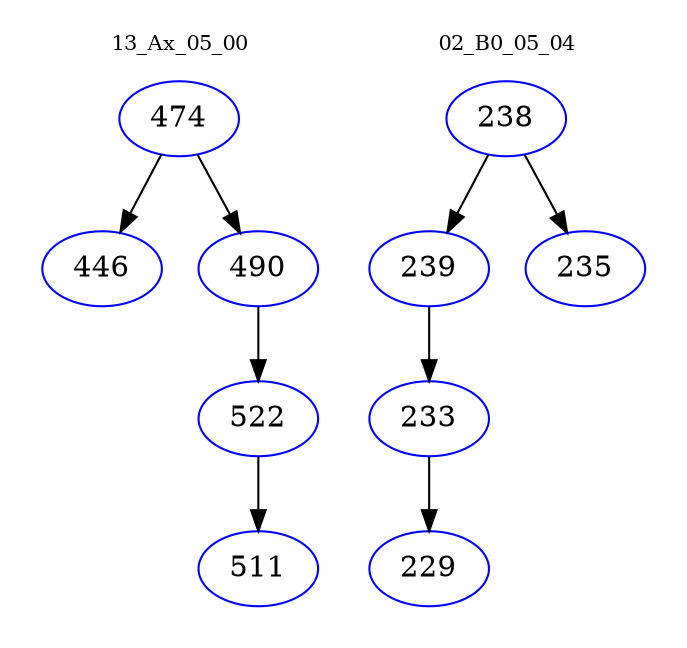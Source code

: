 digraph{
subgraph cluster_0 {
color = white
label = "13_Ax_05_00";
fontsize=10;
T0_474 [label="474", color="blue"]
T0_474 -> T0_446 [color="black"]
T0_446 [label="446", color="blue"]
T0_474 -> T0_490 [color="black"]
T0_490 [label="490", color="blue"]
T0_490 -> T0_522 [color="black"]
T0_522 [label="522", color="blue"]
T0_522 -> T0_511 [color="black"]
T0_511 [label="511", color="blue"]
}
subgraph cluster_1 {
color = white
label = "02_B0_05_04";
fontsize=10;
T1_238 [label="238", color="blue"]
T1_238 -> T1_239 [color="black"]
T1_239 [label="239", color="blue"]
T1_239 -> T1_233 [color="black"]
T1_233 [label="233", color="blue"]
T1_233 -> T1_229 [color="black"]
T1_229 [label="229", color="blue"]
T1_238 -> T1_235 [color="black"]
T1_235 [label="235", color="blue"]
}
}
